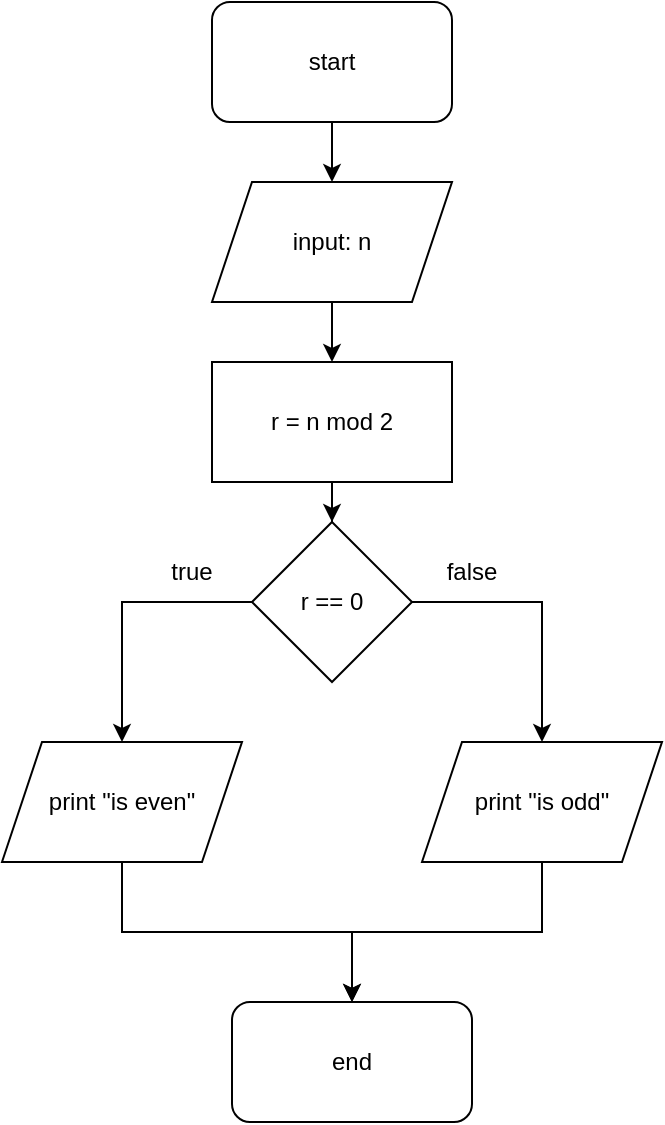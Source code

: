 <mxfile version="21.1.1" type="github">
  <diagram id="C5RBs43oDa-KdzZeNtuy" name="Page-1">
    <mxGraphModel dx="407" dy="789" grid="1" gridSize="10" guides="1" tooltips="1" connect="1" arrows="1" fold="1" page="1" pageScale="1" pageWidth="827" pageHeight="1169" math="0" shadow="0">
      <root>
        <mxCell id="WIyWlLk6GJQsqaUBKTNV-0" />
        <mxCell id="WIyWlLk6GJQsqaUBKTNV-1" parent="WIyWlLk6GJQsqaUBKTNV-0" />
        <mxCell id="gu9UYb22f47Sbi6Y1eUK-24" style="edgeStyle=orthogonalEdgeStyle;rounded=0;orthogonalLoop=1;jettySize=auto;html=1;exitX=0.5;exitY=1;exitDx=0;exitDy=0;entryX=0.5;entryY=0;entryDx=0;entryDy=0;" edge="1" parent="WIyWlLk6GJQsqaUBKTNV-1" source="gu9UYb22f47Sbi6Y1eUK-0" target="gu9UYb22f47Sbi6Y1eUK-23">
          <mxGeometry relative="1" as="geometry" />
        </mxCell>
        <mxCell id="gu9UYb22f47Sbi6Y1eUK-0" value="input: n" style="shape=parallelogram;perimeter=parallelogramPerimeter;whiteSpace=wrap;html=1;fixedSize=1;" vertex="1" parent="WIyWlLk6GJQsqaUBKTNV-1">
          <mxGeometry x="200" y="130" width="120" height="60" as="geometry" />
        </mxCell>
        <mxCell id="gu9UYb22f47Sbi6Y1eUK-26" style="edgeStyle=orthogonalEdgeStyle;rounded=0;orthogonalLoop=1;jettySize=auto;html=1;exitX=0;exitY=0.5;exitDx=0;exitDy=0;entryX=0.5;entryY=0;entryDx=0;entryDy=0;" edge="1" parent="WIyWlLk6GJQsqaUBKTNV-1" source="gu9UYb22f47Sbi6Y1eUK-5" target="gu9UYb22f47Sbi6Y1eUK-6">
          <mxGeometry relative="1" as="geometry" />
        </mxCell>
        <mxCell id="gu9UYb22f47Sbi6Y1eUK-27" style="edgeStyle=orthogonalEdgeStyle;rounded=0;orthogonalLoop=1;jettySize=auto;html=1;exitX=1;exitY=0.5;exitDx=0;exitDy=0;" edge="1" parent="WIyWlLk6GJQsqaUBKTNV-1" source="gu9UYb22f47Sbi6Y1eUK-5" target="gu9UYb22f47Sbi6Y1eUK-7">
          <mxGeometry relative="1" as="geometry" />
        </mxCell>
        <mxCell id="gu9UYb22f47Sbi6Y1eUK-5" value="r == 0" style="rhombus;whiteSpace=wrap;html=1;" vertex="1" parent="WIyWlLk6GJQsqaUBKTNV-1">
          <mxGeometry x="220" y="300" width="80" height="80" as="geometry" />
        </mxCell>
        <mxCell id="gu9UYb22f47Sbi6Y1eUK-28" style="edgeStyle=orthogonalEdgeStyle;rounded=0;orthogonalLoop=1;jettySize=auto;html=1;entryX=0.5;entryY=0;entryDx=0;entryDy=0;" edge="1" parent="WIyWlLk6GJQsqaUBKTNV-1" source="gu9UYb22f47Sbi6Y1eUK-6" target="gu9UYb22f47Sbi6Y1eUK-18">
          <mxGeometry relative="1" as="geometry" />
        </mxCell>
        <mxCell id="gu9UYb22f47Sbi6Y1eUK-6" value="print &quot;is even&quot;" style="shape=parallelogram;perimeter=parallelogramPerimeter;whiteSpace=wrap;html=1;fixedSize=1;" vertex="1" parent="WIyWlLk6GJQsqaUBKTNV-1">
          <mxGeometry x="95" y="410" width="120" height="60" as="geometry" />
        </mxCell>
        <mxCell id="gu9UYb22f47Sbi6Y1eUK-30" style="edgeStyle=orthogonalEdgeStyle;rounded=0;orthogonalLoop=1;jettySize=auto;html=1;exitX=0.5;exitY=1;exitDx=0;exitDy=0;entryX=0.5;entryY=0;entryDx=0;entryDy=0;" edge="1" parent="WIyWlLk6GJQsqaUBKTNV-1" source="gu9UYb22f47Sbi6Y1eUK-7" target="gu9UYb22f47Sbi6Y1eUK-18">
          <mxGeometry relative="1" as="geometry" />
        </mxCell>
        <mxCell id="gu9UYb22f47Sbi6Y1eUK-7" value="print &quot;is odd&quot;" style="shape=parallelogram;perimeter=parallelogramPerimeter;whiteSpace=wrap;html=1;fixedSize=1;" vertex="1" parent="WIyWlLk6GJQsqaUBKTNV-1">
          <mxGeometry x="305" y="410" width="120" height="60" as="geometry" />
        </mxCell>
        <mxCell id="gu9UYb22f47Sbi6Y1eUK-11" value="true" style="text;html=1;strokeColor=none;fillColor=none;align=center;verticalAlign=middle;whiteSpace=wrap;rounded=0;" vertex="1" parent="WIyWlLk6GJQsqaUBKTNV-1">
          <mxGeometry x="160" y="310" width="60" height="30" as="geometry" />
        </mxCell>
        <mxCell id="gu9UYb22f47Sbi6Y1eUK-15" value="false" style="text;html=1;strokeColor=none;fillColor=none;align=center;verticalAlign=middle;whiteSpace=wrap;rounded=0;" vertex="1" parent="WIyWlLk6GJQsqaUBKTNV-1">
          <mxGeometry x="300" y="310" width="60" height="30" as="geometry" />
        </mxCell>
        <mxCell id="gu9UYb22f47Sbi6Y1eUK-21" style="edgeStyle=orthogonalEdgeStyle;rounded=0;orthogonalLoop=1;jettySize=auto;html=1;exitX=0.5;exitY=1;exitDx=0;exitDy=0;entryX=0.5;entryY=0;entryDx=0;entryDy=0;" edge="1" parent="WIyWlLk6GJQsqaUBKTNV-1" source="gu9UYb22f47Sbi6Y1eUK-17" target="gu9UYb22f47Sbi6Y1eUK-0">
          <mxGeometry relative="1" as="geometry" />
        </mxCell>
        <mxCell id="gu9UYb22f47Sbi6Y1eUK-17" value="start" style="rounded=1;whiteSpace=wrap;html=1;" vertex="1" parent="WIyWlLk6GJQsqaUBKTNV-1">
          <mxGeometry x="200" y="40" width="120" height="60" as="geometry" />
        </mxCell>
        <mxCell id="gu9UYb22f47Sbi6Y1eUK-18" value="end" style="rounded=1;whiteSpace=wrap;html=1;" vertex="1" parent="WIyWlLk6GJQsqaUBKTNV-1">
          <mxGeometry x="210" y="540" width="120" height="60" as="geometry" />
        </mxCell>
        <mxCell id="gu9UYb22f47Sbi6Y1eUK-25" style="edgeStyle=orthogonalEdgeStyle;rounded=0;orthogonalLoop=1;jettySize=auto;html=1;exitX=0.5;exitY=1;exitDx=0;exitDy=0;" edge="1" parent="WIyWlLk6GJQsqaUBKTNV-1" source="gu9UYb22f47Sbi6Y1eUK-23" target="gu9UYb22f47Sbi6Y1eUK-5">
          <mxGeometry relative="1" as="geometry" />
        </mxCell>
        <mxCell id="gu9UYb22f47Sbi6Y1eUK-23" value="r = n mod 2" style="rounded=0;whiteSpace=wrap;html=1;" vertex="1" parent="WIyWlLk6GJQsqaUBKTNV-1">
          <mxGeometry x="200" y="220" width="120" height="60" as="geometry" />
        </mxCell>
      </root>
    </mxGraphModel>
  </diagram>
</mxfile>

